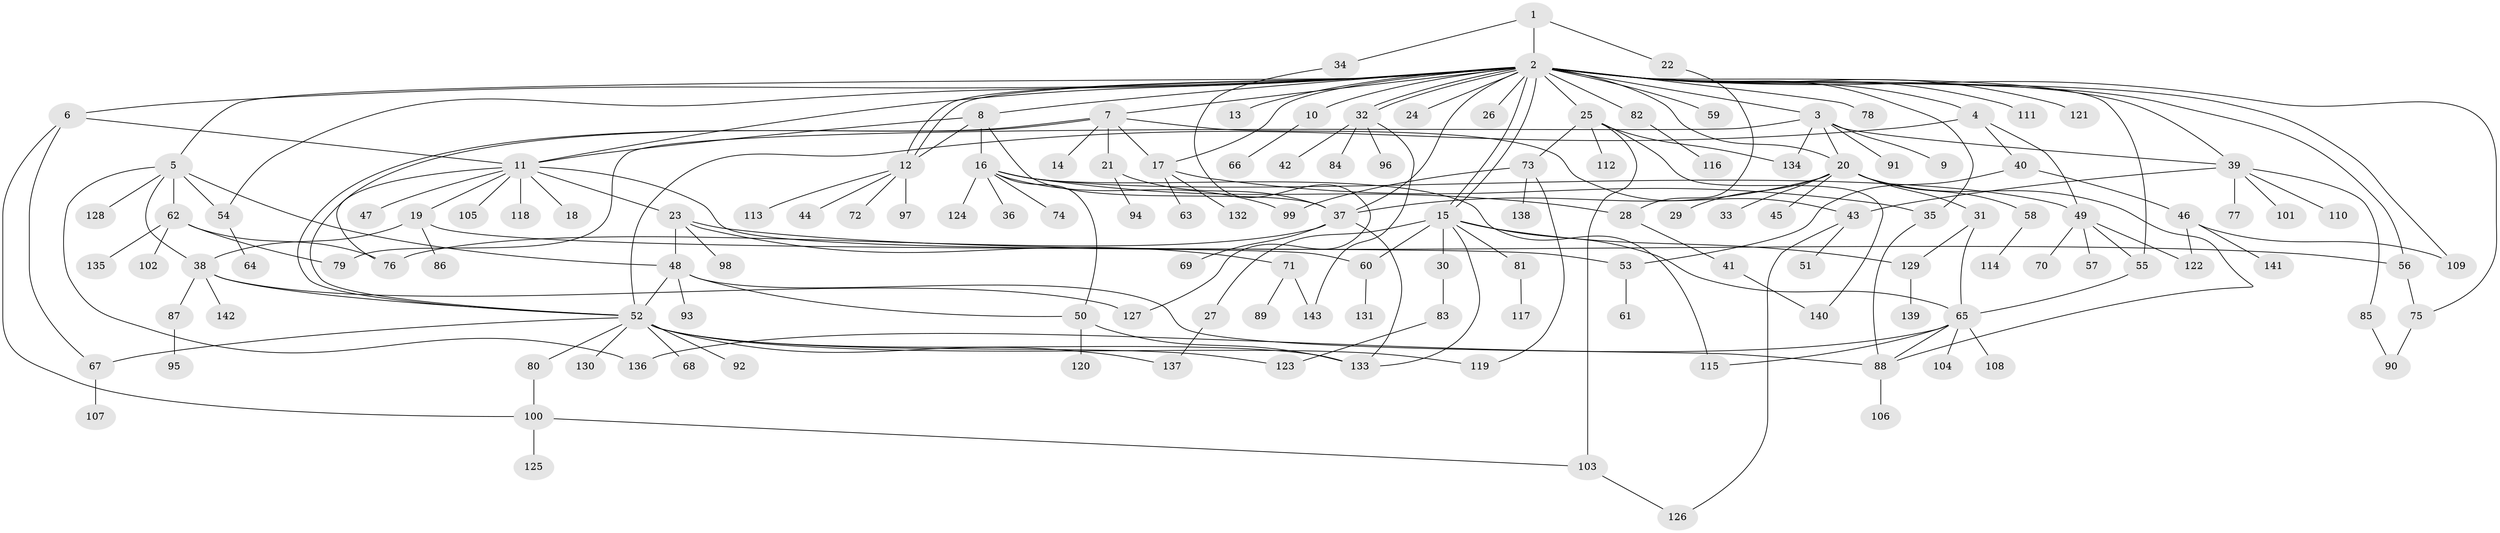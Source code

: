 // coarse degree distribution, {17: 0.011764705882352941, 1: 0.6705882352941176, 8: 0.023529411764705882, 30: 0.011764705882352941, 5: 0.011764705882352941, 3: 0.047058823529411764, 2: 0.15294117647058825, 4: 0.023529411764705882, 13: 0.011764705882352941, 10: 0.023529411764705882, 18: 0.011764705882352941}
// Generated by graph-tools (version 1.1) at 2025/50/03/04/25 21:50:58]
// undirected, 143 vertices, 200 edges
graph export_dot {
graph [start="1"]
  node [color=gray90,style=filled];
  1;
  2;
  3;
  4;
  5;
  6;
  7;
  8;
  9;
  10;
  11;
  12;
  13;
  14;
  15;
  16;
  17;
  18;
  19;
  20;
  21;
  22;
  23;
  24;
  25;
  26;
  27;
  28;
  29;
  30;
  31;
  32;
  33;
  34;
  35;
  36;
  37;
  38;
  39;
  40;
  41;
  42;
  43;
  44;
  45;
  46;
  47;
  48;
  49;
  50;
  51;
  52;
  53;
  54;
  55;
  56;
  57;
  58;
  59;
  60;
  61;
  62;
  63;
  64;
  65;
  66;
  67;
  68;
  69;
  70;
  71;
  72;
  73;
  74;
  75;
  76;
  77;
  78;
  79;
  80;
  81;
  82;
  83;
  84;
  85;
  86;
  87;
  88;
  89;
  90;
  91;
  92;
  93;
  94;
  95;
  96;
  97;
  98;
  99;
  100;
  101;
  102;
  103;
  104;
  105;
  106;
  107;
  108;
  109;
  110;
  111;
  112;
  113;
  114;
  115;
  116;
  117;
  118;
  119;
  120;
  121;
  122;
  123;
  124;
  125;
  126;
  127;
  128;
  129;
  130;
  131;
  132;
  133;
  134;
  135;
  136;
  137;
  138;
  139;
  140;
  141;
  142;
  143;
  1 -- 2;
  1 -- 22;
  1 -- 34;
  2 -- 3;
  2 -- 4;
  2 -- 5;
  2 -- 6;
  2 -- 7;
  2 -- 8;
  2 -- 10;
  2 -- 11;
  2 -- 12;
  2 -- 12;
  2 -- 13;
  2 -- 15;
  2 -- 15;
  2 -- 17;
  2 -- 20;
  2 -- 24;
  2 -- 25;
  2 -- 26;
  2 -- 32;
  2 -- 32;
  2 -- 35;
  2 -- 37;
  2 -- 39;
  2 -- 54;
  2 -- 55;
  2 -- 56;
  2 -- 59;
  2 -- 75;
  2 -- 78;
  2 -- 82;
  2 -- 109;
  2 -- 111;
  2 -- 121;
  3 -- 9;
  3 -- 20;
  3 -- 39;
  3 -- 79;
  3 -- 91;
  3 -- 134;
  4 -- 40;
  4 -- 49;
  4 -- 52;
  5 -- 38;
  5 -- 48;
  5 -- 54;
  5 -- 62;
  5 -- 128;
  5 -- 136;
  6 -- 11;
  6 -- 67;
  6 -- 100;
  7 -- 14;
  7 -- 17;
  7 -- 21;
  7 -- 43;
  7 -- 52;
  7 -- 52;
  8 -- 11;
  8 -- 12;
  8 -- 16;
  8 -- 37;
  10 -- 66;
  11 -- 18;
  11 -- 19;
  11 -- 23;
  11 -- 47;
  11 -- 60;
  11 -- 76;
  11 -- 105;
  11 -- 118;
  12 -- 44;
  12 -- 72;
  12 -- 97;
  12 -- 113;
  15 -- 27;
  15 -- 30;
  15 -- 60;
  15 -- 65;
  15 -- 81;
  15 -- 129;
  15 -- 133;
  16 -- 28;
  16 -- 36;
  16 -- 49;
  16 -- 50;
  16 -- 74;
  16 -- 99;
  16 -- 115;
  16 -- 124;
  17 -- 35;
  17 -- 63;
  17 -- 132;
  19 -- 38;
  19 -- 53;
  19 -- 86;
  20 -- 29;
  20 -- 31;
  20 -- 33;
  20 -- 37;
  20 -- 45;
  20 -- 58;
  20 -- 88;
  21 -- 37;
  21 -- 94;
  22 -- 28;
  23 -- 48;
  23 -- 56;
  23 -- 71;
  23 -- 98;
  25 -- 73;
  25 -- 103;
  25 -- 112;
  25 -- 134;
  25 -- 140;
  27 -- 137;
  28 -- 41;
  30 -- 83;
  31 -- 65;
  31 -- 129;
  32 -- 42;
  32 -- 84;
  32 -- 96;
  32 -- 143;
  34 -- 127;
  35 -- 88;
  37 -- 69;
  37 -- 76;
  37 -- 133;
  38 -- 52;
  38 -- 87;
  38 -- 127;
  38 -- 142;
  39 -- 43;
  39 -- 77;
  39 -- 85;
  39 -- 101;
  39 -- 110;
  40 -- 46;
  40 -- 53;
  41 -- 140;
  43 -- 51;
  43 -- 126;
  46 -- 109;
  46 -- 122;
  46 -- 141;
  48 -- 50;
  48 -- 52;
  48 -- 88;
  48 -- 93;
  49 -- 55;
  49 -- 57;
  49 -- 70;
  49 -- 122;
  50 -- 120;
  50 -- 133;
  52 -- 67;
  52 -- 68;
  52 -- 80;
  52 -- 92;
  52 -- 119;
  52 -- 123;
  52 -- 130;
  52 -- 133;
  52 -- 137;
  53 -- 61;
  54 -- 64;
  55 -- 65;
  56 -- 75;
  58 -- 114;
  60 -- 131;
  62 -- 76;
  62 -- 79;
  62 -- 102;
  62 -- 135;
  65 -- 88;
  65 -- 104;
  65 -- 108;
  65 -- 115;
  65 -- 136;
  67 -- 107;
  71 -- 89;
  71 -- 143;
  73 -- 99;
  73 -- 119;
  73 -- 138;
  75 -- 90;
  80 -- 100;
  81 -- 117;
  82 -- 116;
  83 -- 123;
  85 -- 90;
  87 -- 95;
  88 -- 106;
  100 -- 103;
  100 -- 125;
  103 -- 126;
  129 -- 139;
}
